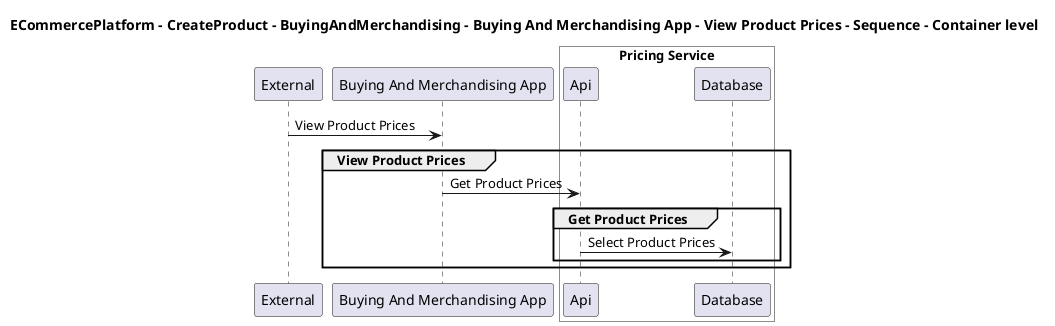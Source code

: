 @startuml

title ECommercePlatform - CreateProduct - BuyingAndMerchandising - Buying And Merchandising App - View Product Prices - Sequence - Container level

participant "External" as C4InterFlow.SoftwareSystems.ExternalSystem
participant "Buying And Merchandising App" as ECommercePlatform.CreateProduct.BuyingAndMerchandising.SoftwareSystems.BuyingAndMerchandisingApp

box "Pricing Service" #White
    participant "Api" as ECommercePlatform.CreateProduct.PriceManagement.SoftwareSystems.PricingService.Containers.Api
    participant "Database" as ECommercePlatform.CreateProduct.PriceManagement.SoftwareSystems.PricingService.Containers.Database
end box


C4InterFlow.SoftwareSystems.ExternalSystem -> ECommercePlatform.CreateProduct.BuyingAndMerchandising.SoftwareSystems.BuyingAndMerchandisingApp : View Product Prices
group View Product Prices
ECommercePlatform.CreateProduct.BuyingAndMerchandising.SoftwareSystems.BuyingAndMerchandisingApp -> ECommercePlatform.CreateProduct.PriceManagement.SoftwareSystems.PricingService.Containers.Api : Get Product Prices
group Get Product Prices
ECommercePlatform.CreateProduct.PriceManagement.SoftwareSystems.PricingService.Containers.Api -> ECommercePlatform.CreateProduct.PriceManagement.SoftwareSystems.PricingService.Containers.Database : Select Product Prices
end
end


@enduml
